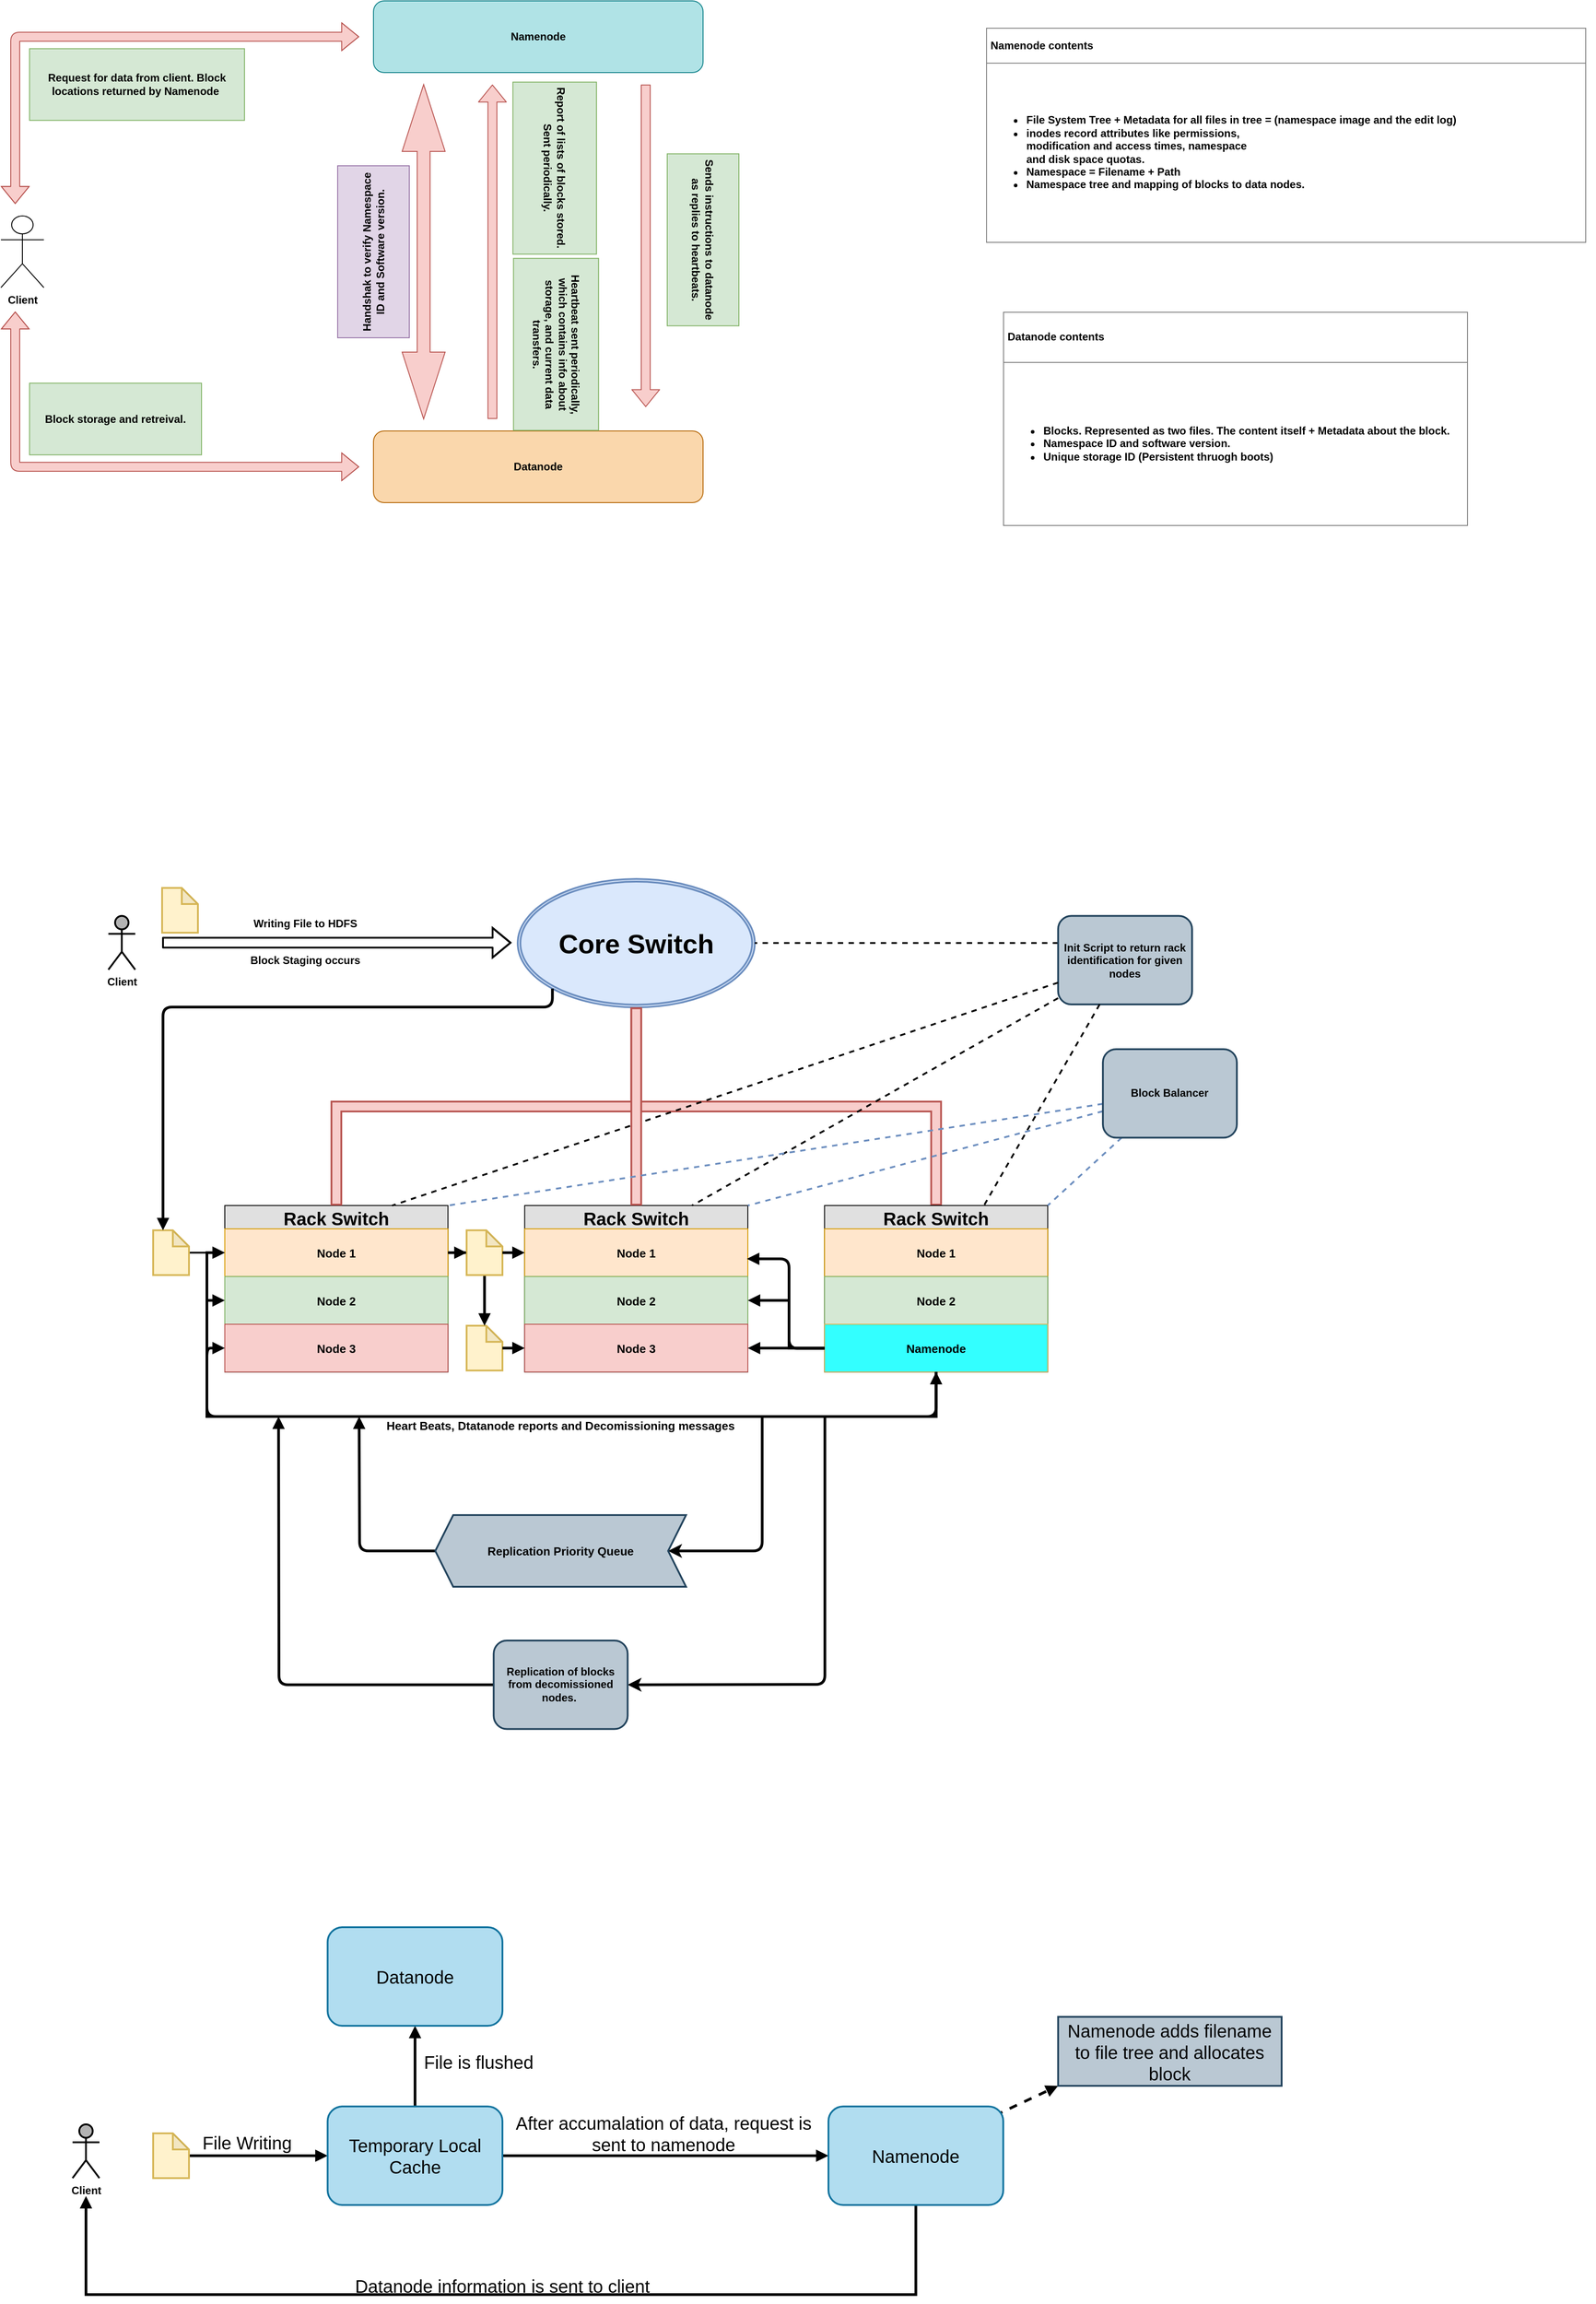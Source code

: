 <mxfile version="12.6.5" type="device"><diagram id="C5RBs43oDa-KdzZeNtuy" name="Page-1"><mxGraphModel dx="1422" dy="842" grid="1" gridSize="10" guides="1" tooltips="1" connect="1" arrows="1" fold="1" page="1" pageScale="1" pageWidth="1200" pageHeight="1920" math="0" shadow="0"><root><mxCell id="WIyWlLk6GJQsqaUBKTNV-0"/><mxCell id="WIyWlLk6GJQsqaUBKTNV-1" parent="WIyWlLk6GJQsqaUBKTNV-0"/><mxCell id="GjDRsNcdDr-HbxXAL46u-3" value="&lt;table border=&quot;1&quot; width=&quot;100%&quot; cellpadding=&quot;4&quot; style=&quot;width: 100% ; height: 100% ; border-collapse: collapse&quot;&gt;&lt;tbody&gt;&lt;tr&gt;&lt;th&gt;Namenode contents&lt;/th&gt;&lt;/tr&gt;&lt;tr&gt;&lt;td&gt;&lt;ul&gt;&lt;li&gt;File System Tree + Metadata for all files in tree = (namespace image and the edit log)&lt;/li&gt;&lt;li&gt;inodes record attributes like permissions, &lt;br&gt;modification and access times, namespace &lt;br&gt;and disk space quotas.&lt;/li&gt;&lt;li&gt;Namespace = Filename + Path&lt;/li&gt;&lt;li&gt;Namespace tree and mapping of blocks to data nodes.&lt;/li&gt;&lt;/ul&gt;&lt;/td&gt;&lt;/tr&gt;&lt;/tbody&gt;&lt;/table&gt;" style="text;html=1;strokeColor=none;fillColor=none;overflow=fill;align=left;fontStyle=1" parent="WIyWlLk6GJQsqaUBKTNV-1" vertex="1"><mxGeometry x="1180" y="140" width="670" height="240" as="geometry"/></mxCell><mxCell id="9HDueYmuPatAe0AQNyXU-12" value="Core Switch" style="ellipse;shape=doubleEllipse;margin=3;whiteSpace=wrap;html=1;align=center;strokeColor=#6c8ebf;strokeWidth=2;fillColor=#dae8fc;fontStyle=1;fontSize=30;" parent="WIyWlLk6GJQsqaUBKTNV-1" vertex="1"><mxGeometry x="657.032" y="1090" width="264.74" height="143.35" as="geometry"/></mxCell><mxCell id="9HDueYmuPatAe0AQNyXU-24" style="rounded=0;orthogonalLoop=1;jettySize=auto;html=1;entryX=0.5;entryY=0;entryDx=0;entryDy=0;strokeWidth=2;strokeColor=#b85450;shape=flexArrow;startArrow=none;startFill=0;edgeStyle=elbowEdgeStyle;elbow=vertical;endArrow=none;endFill=0;shadow=0;comic=0;fillColor=#f8cecc;fontStyle=1" parent="WIyWlLk6GJQsqaUBKTNV-1" source="9HDueYmuPatAe0AQNyXU-12" target="9HDueYmuPatAe0AQNyXU-4" edge="1"><mxGeometry relative="1" as="geometry"/></mxCell><mxCell id="9HDueYmuPatAe0AQNyXU-29" style="edgeStyle=elbowEdgeStyle;rounded=0;comic=0;orthogonalLoop=1;jettySize=auto;elbow=vertical;html=1;entryX=1;entryY=0.5;entryDx=0;entryDy=0;shadow=0;startArrow=none;startFill=0;endArrow=none;endFill=0;strokeColor=#000000;strokeWidth=2;fillColor=#CCCCCC;dashed=1;fontStyle=1" parent="WIyWlLk6GJQsqaUBKTNV-1" source="9HDueYmuPatAe0AQNyXU-26" target="9HDueYmuPatAe0AQNyXU-12" edge="1"><mxGeometry relative="1" as="geometry"/></mxCell><mxCell id="9HDueYmuPatAe0AQNyXU-26" value="Init Script to return rack identification for given nodes" style="rounded=1;whiteSpace=wrap;html=1;strokeWidth=2;fillColor=#bac8d3;strokeColor=#23445d;fontStyle=1" parent="WIyWlLk6GJQsqaUBKTNV-1" vertex="1"><mxGeometry x="1260.43" y="1131.25" width="149.57" height="98.75" as="geometry"/></mxCell><mxCell id="9HDueYmuPatAe0AQNyXU-39" value="" style="group;fontStyle=1;fontSize=20;" parent="WIyWlLk6GJQsqaUBKTNV-1" vertex="1" connectable="0"><mxGeometry x="330" y="1454.518" width="249.17" height="225.733" as="geometry"/></mxCell><mxCell id="9HDueYmuPatAe0AQNyXU-0" value="Rack Switch" style="swimlane;fontStyle=1;childLayout=stackLayout;horizontal=1;startSize=26;fillColor=#e0e0e0;horizontalStack=0;resizeParent=1;resizeParentMax=0;resizeLast=0;collapsible=1;marginBottom=0;swimlaneFillColor=#ffffff;align=center;fontSize=20;" parent="9HDueYmuPatAe0AQNyXU-39" vertex="1"><mxGeometry width="249.17" height="185.733" as="geometry"/></mxCell><mxCell id="9HDueYmuPatAe0AQNyXU-1" value="Node 1" style="text;strokeColor=#d79b00;fillColor=#ffe6cc;spacingLeft=4;spacingRight=4;overflow=hidden;rotatable=0;points=[[0,0.5],[1,0.5]];portConstraint=eastwest;fontSize=13;align=center;verticalAlign=middle;fontStyle=1" parent="9HDueYmuPatAe0AQNyXU-0" vertex="1"><mxGeometry y="26" width="249.17" height="53.244" as="geometry"/></mxCell><mxCell id="9HDueYmuPatAe0AQNyXU-2" value="Node 2" style="text;strokeColor=#82b366;fillColor=#d5e8d4;spacingLeft=4;spacingRight=4;overflow=hidden;rotatable=0;points=[[0,0.5],[1,0.5]];portConstraint=eastwest;fontSize=13;align=center;verticalAlign=middle;fontStyle=1" parent="9HDueYmuPatAe0AQNyXU-0" vertex="1"><mxGeometry y="79.244" width="249.17" height="53.244" as="geometry"/></mxCell><mxCell id="9HDueYmuPatAe0AQNyXU-3" value="Node 3" style="text;strokeColor=#b85450;fillColor=#f8cecc;spacingLeft=4;spacingRight=4;overflow=hidden;rotatable=0;points=[[0,0.5],[1,0.5]];portConstraint=eastwest;fontSize=13;align=center;verticalAlign=middle;fontStyle=1" parent="9HDueYmuPatAe0AQNyXU-0" vertex="1"><mxGeometry y="132.488" width="249.17" height="53.244" as="geometry"/></mxCell><mxCell id="9HDueYmuPatAe0AQNyXU-22" style="rounded=0;orthogonalLoop=1;jettySize=auto;html=1;strokeWidth=2;strokeColor=#b85450;shape=flexArrow;startArrow=none;startFill=0;edgeStyle=elbowEdgeStyle;elbow=vertical;endArrow=none;endFill=0;shadow=0;comic=0;fillColor=#f8cecc;fontStyle=1" parent="WIyWlLk6GJQsqaUBKTNV-1" source="9HDueYmuPatAe0AQNyXU-12" target="9HDueYmuPatAe0AQNyXU-0" edge="1"><mxGeometry relative="1" as="geometry"/></mxCell><mxCell id="9HDueYmuPatAe0AQNyXU-34" style="rounded=0;comic=0;orthogonalLoop=1;jettySize=auto;elbow=vertical;html=1;entryX=0.75;entryY=0;entryDx=0;entryDy=0;shadow=0;dashed=1;startArrow=none;startFill=0;endArrow=none;endFill=0;strokeColor=#000000;strokeWidth=2;fillColor=#CCCCCC;fontStyle=1" parent="WIyWlLk6GJQsqaUBKTNV-1" source="9HDueYmuPatAe0AQNyXU-26" target="9HDueYmuPatAe0AQNyXU-0" edge="1"><mxGeometry relative="1" as="geometry"/></mxCell><mxCell id="9HDueYmuPatAe0AQNyXU-41" value="Client" style="shape=umlActor;verticalLabelPosition=bottom;labelBackgroundColor=#ffffff;verticalAlign=top;html=1;outlineConnect=0;strokeColor=#000000;strokeWidth=2;fillColor=#B3B3B3;fontStyle=1" parent="WIyWlLk6GJQsqaUBKTNV-1" vertex="1"><mxGeometry x="200" y="1131.25" width="30" height="60" as="geometry"/></mxCell><mxCell id="9HDueYmuPatAe0AQNyXU-42" value="" style="shape=flexArrow;endArrow=classic;html=1;shadow=0;strokeColor=#000000;strokeWidth=2;fillColor=#FFFFFF;fontStyle=1" parent="WIyWlLk6GJQsqaUBKTNV-1" edge="1"><mxGeometry width="50" height="50" relative="1" as="geometry"><mxPoint x="260" y="1161.17" as="sourcePoint"/><mxPoint x="650" y="1161.17" as="targetPoint"/><Array as="points"><mxPoint x="450" y="1161.17"/></Array></mxGeometry></mxCell><mxCell id="9HDueYmuPatAe0AQNyXU-43" value="" style="shape=note;whiteSpace=wrap;html=1;backgroundOutline=1;darkOpacity=0.05;strokeColor=#d6b656;strokeWidth=2;fillColor=#fff2cc;size=18;fontStyle=1" parent="WIyWlLk6GJQsqaUBKTNV-1" vertex="1"><mxGeometry x="260" y="1100" width="40" height="50" as="geometry"/></mxCell><mxCell id="9HDueYmuPatAe0AQNyXU-47" style="edgeStyle=none;rounded=0;comic=0;orthogonalLoop=1;jettySize=auto;html=1;entryX=0;entryY=0.5;entryDx=0;entryDy=0;shadow=0;startArrow=none;startFill=0;endArrow=block;endFill=1;strokeColor=#000000;strokeWidth=2;fillColor=#FFFFFF;fontStyle=1" parent="WIyWlLk6GJQsqaUBKTNV-1" source="9HDueYmuPatAe0AQNyXU-44" target="9HDueYmuPatAe0AQNyXU-1" edge="1"><mxGeometry relative="1" as="geometry"/></mxCell><mxCell id="9HDueYmuPatAe0AQNyXU-44" value="" style="shape=note;whiteSpace=wrap;html=1;backgroundOutline=1;darkOpacity=0.05;strokeColor=#d6b656;strokeWidth=2;fillColor=#fff2cc;size=18;fontStyle=1" parent="WIyWlLk6GJQsqaUBKTNV-1" vertex="1"><mxGeometry x="250" y="1482.14" width="40" height="50" as="geometry"/></mxCell><mxCell id="9HDueYmuPatAe0AQNyXU-48" style="edgeStyle=orthogonalEdgeStyle;rounded=1;comic=0;orthogonalLoop=1;jettySize=auto;html=1;exitX=0;exitY=1;exitDx=0;exitDy=0;entryX=0;entryY=0;entryDx=11;entryDy=0;entryPerimeter=0;shadow=0;startArrow=none;startFill=0;endArrow=block;endFill=1;strokeColor=#000000;strokeWidth=3;fillColor=#FFFFFF;fontStyle=1" parent="WIyWlLk6GJQsqaUBKTNV-1" source="9HDueYmuPatAe0AQNyXU-12" target="9HDueYmuPatAe0AQNyXU-44" edge="1"><mxGeometry relative="1" as="geometry"><Array as="points"><mxPoint x="696" y="1233"/><mxPoint x="261" y="1233"/></Array></mxGeometry></mxCell><mxCell id="9HDueYmuPatAe0AQNyXU-45" value="" style="shape=note;whiteSpace=wrap;html=1;backgroundOutline=1;darkOpacity=0.05;strokeColor=#d6b656;strokeWidth=2;fillColor=#fff2cc;size=18;fontStyle=1" parent="WIyWlLk6GJQsqaUBKTNV-1" vertex="1"><mxGeometry x="600" y="1588.63" width="40" height="50" as="geometry"/></mxCell><mxCell id="9HDueYmuPatAe0AQNyXU-51" style="edgeStyle=orthogonalEdgeStyle;rounded=0;comic=0;orthogonalLoop=1;jettySize=auto;html=1;entryX=0.5;entryY=0;entryDx=0;entryDy=0;entryPerimeter=0;shadow=0;startArrow=none;startFill=0;endArrow=block;endFill=1;strokeColor=#000000;strokeWidth=3;fillColor=#FFFFFF;fontStyle=1" parent="WIyWlLk6GJQsqaUBKTNV-1" source="9HDueYmuPatAe0AQNyXU-46" target="9HDueYmuPatAe0AQNyXU-45" edge="1"><mxGeometry relative="1" as="geometry"/></mxCell><mxCell id="9HDueYmuPatAe0AQNyXU-46" value="" style="shape=note;whiteSpace=wrap;html=1;backgroundOutline=1;darkOpacity=0.05;strokeColor=#d6b656;strokeWidth=2;fillColor=#fff2cc;size=18;fontStyle=1" parent="WIyWlLk6GJQsqaUBKTNV-1" vertex="1"><mxGeometry x="600" y="1482.14" width="40" height="50" as="geometry"/></mxCell><mxCell id="9HDueYmuPatAe0AQNyXU-49" style="edgeStyle=orthogonalEdgeStyle;rounded=0;comic=0;orthogonalLoop=1;jettySize=auto;html=1;exitX=1;exitY=0.5;exitDx=0;exitDy=0;shadow=0;startArrow=none;startFill=0;endArrow=block;endFill=1;strokeColor=#000000;strokeWidth=3;fillColor=#FFFFFF;fontStyle=1" parent="WIyWlLk6GJQsqaUBKTNV-1" source="9HDueYmuPatAe0AQNyXU-1" target="9HDueYmuPatAe0AQNyXU-46" edge="1"><mxGeometry relative="1" as="geometry"/></mxCell><mxCell id="9HDueYmuPatAe0AQNyXU-53" value="" style="group;fontStyle=1" parent="WIyWlLk6GJQsqaUBKTNV-1" vertex="1" connectable="0"><mxGeometry x="999.637" y="1454.518" width="249.167" height="185.733" as="geometry"/></mxCell><mxCell id="9HDueYmuPatAe0AQNyXU-4" value="Rack Switch" style="swimlane;fontStyle=1;childLayout=stackLayout;horizontal=1;startSize=26;fillColor=#e0e0e0;horizontalStack=0;resizeParent=1;resizeParentMax=0;resizeLast=0;collapsible=1;marginBottom=0;swimlaneFillColor=#ffffff;align=center;fontSize=20;" parent="9HDueYmuPatAe0AQNyXU-53" vertex="1"><mxGeometry width="249.167" height="185.733" as="geometry"/></mxCell><mxCell id="9HDueYmuPatAe0AQNyXU-5" value="Node 1" style="text;strokeColor=#d79b00;fillColor=#ffe6cc;spacingLeft=4;spacingRight=4;overflow=hidden;rotatable=0;points=[[0,0.5],[1,0.5]];portConstraint=eastwest;fontSize=13;align=center;verticalAlign=middle;fontStyle=1" parent="9HDueYmuPatAe0AQNyXU-4" vertex="1"><mxGeometry y="26" width="249.167" height="53.244" as="geometry"/></mxCell><mxCell id="9HDueYmuPatAe0AQNyXU-6" value="Node 2" style="text;strokeColor=#82b366;fillColor=#d5e8d4;spacingLeft=4;spacingRight=4;overflow=hidden;rotatable=0;points=[[0,0.5],[1,0.5]];portConstraint=eastwest;fontSize=13;align=center;verticalAlign=middle;fontStyle=1" parent="9HDueYmuPatAe0AQNyXU-4" vertex="1"><mxGeometry y="79.244" width="249.167" height="53.244" as="geometry"/></mxCell><mxCell id="9HDueYmuPatAe0AQNyXU-7" value="Namenode" style="text;strokeColor=#d6b656;fillColor=#33FFFF;spacingLeft=4;spacingRight=4;overflow=hidden;rotatable=0;points=[[0,0.5],[1,0.5]];portConstraint=eastwest;fontSize=13;align=center;verticalAlign=middle;fontStyle=1" parent="9HDueYmuPatAe0AQNyXU-4" vertex="1"><mxGeometry y="132.488" width="249.167" height="53.244" as="geometry"/></mxCell><mxCell id="9HDueYmuPatAe0AQNyXU-36" style="edgeStyle=none;rounded=0;comic=0;orthogonalLoop=1;jettySize=auto;html=1;shadow=0;dashed=1;startArrow=none;startFill=0;endArrow=none;endFill=0;strokeColor=#000000;strokeWidth=2;fillColor=#CCCCCC;fontStyle=1" parent="WIyWlLk6GJQsqaUBKTNV-1" source="9HDueYmuPatAe0AQNyXU-26" target="9HDueYmuPatAe0AQNyXU-4" edge="1"><mxGeometry relative="1" as="geometry"/></mxCell><mxCell id="9HDueYmuPatAe0AQNyXU-54" value="" style="group;fontStyle=1;fontSize=20;" parent="WIyWlLk6GJQsqaUBKTNV-1" vertex="1" connectable="0"><mxGeometry x="664.819" y="1454.518" width="249.167" height="185.733" as="geometry"/></mxCell><mxCell id="9HDueYmuPatAe0AQNyXU-8" value="Rack Switch" style="swimlane;fontStyle=1;childLayout=stackLayout;horizontal=1;startSize=26;fillColor=#e0e0e0;horizontalStack=0;resizeParent=1;resizeParentMax=0;resizeLast=0;collapsible=1;marginBottom=0;swimlaneFillColor=#ffffff;align=center;fontSize=20;" parent="9HDueYmuPatAe0AQNyXU-54" vertex="1"><mxGeometry width="249.167" height="185.733" as="geometry"/></mxCell><mxCell id="9HDueYmuPatAe0AQNyXU-9" value="Node 1" style="text;strokeColor=#d79b00;fillColor=#ffe6cc;spacingLeft=4;spacingRight=4;overflow=hidden;rotatable=0;points=[[0,0.5],[1,0.5]];portConstraint=eastwest;fontSize=13;align=center;verticalAlign=middle;fontStyle=1" parent="9HDueYmuPatAe0AQNyXU-8" vertex="1"><mxGeometry y="26" width="249.167" height="53.244" as="geometry"/></mxCell><mxCell id="9HDueYmuPatAe0AQNyXU-10" value="Node 2" style="text;strokeColor=#82b366;fillColor=#d5e8d4;spacingLeft=4;spacingRight=4;overflow=hidden;rotatable=0;points=[[0,0.5],[1,0.5]];portConstraint=eastwest;fontSize=13;align=center;verticalAlign=middle;fontStyle=1" parent="9HDueYmuPatAe0AQNyXU-8" vertex="1"><mxGeometry y="79.244" width="249.167" height="53.244" as="geometry"/></mxCell><mxCell id="9HDueYmuPatAe0AQNyXU-11" value="Node 3" style="text;strokeColor=#b85450;fillColor=#f8cecc;spacingLeft=4;spacingRight=4;overflow=hidden;rotatable=0;points=[[0,0.5],[1,0.5]];portConstraint=eastwest;fontSize=13;align=center;verticalAlign=middle;fontStyle=1" parent="9HDueYmuPatAe0AQNyXU-8" vertex="1"><mxGeometry y="132.488" width="249.167" height="53.244" as="geometry"/></mxCell><mxCell id="9HDueYmuPatAe0AQNyXU-50" style="edgeStyle=orthogonalEdgeStyle;rounded=0;comic=0;orthogonalLoop=1;jettySize=auto;html=1;shadow=0;startArrow=none;startFill=0;endArrow=block;endFill=1;strokeColor=#000000;strokeWidth=3;fillColor=#FFFFFF;fontStyle=1" parent="WIyWlLk6GJQsqaUBKTNV-1" source="9HDueYmuPatAe0AQNyXU-46" target="9HDueYmuPatAe0AQNyXU-9" edge="1"><mxGeometry relative="1" as="geometry"/></mxCell><mxCell id="9HDueYmuPatAe0AQNyXU-52" style="edgeStyle=orthogonalEdgeStyle;rounded=0;comic=0;orthogonalLoop=1;jettySize=auto;html=1;shadow=0;startArrow=none;startFill=0;endArrow=block;endFill=1;strokeColor=#000000;strokeWidth=3;fillColor=#FFFFFF;fontStyle=1" parent="WIyWlLk6GJQsqaUBKTNV-1" source="9HDueYmuPatAe0AQNyXU-45" target="9HDueYmuPatAe0AQNyXU-11" edge="1"><mxGeometry relative="1" as="geometry"/></mxCell><mxCell id="9HDueYmuPatAe0AQNyXU-23" style="rounded=0;orthogonalLoop=1;jettySize=auto;html=1;entryX=0.5;entryY=0;entryDx=0;entryDy=0;strokeWidth=2;strokeColor=#b85450;shape=flexArrow;startArrow=none;startFill=0;edgeStyle=elbowEdgeStyle;elbow=vertical;endArrow=none;endFill=0;shadow=0;comic=0;fillColor=#f8cecc;fontStyle=1" parent="WIyWlLk6GJQsqaUBKTNV-1" source="9HDueYmuPatAe0AQNyXU-12" target="9HDueYmuPatAe0AQNyXU-8" edge="1"><mxGeometry relative="1" as="geometry"/></mxCell><mxCell id="9HDueYmuPatAe0AQNyXU-35" style="edgeStyle=none;rounded=0;comic=0;orthogonalLoop=1;jettySize=auto;html=1;entryX=0.75;entryY=0;entryDx=0;entryDy=0;shadow=0;dashed=1;startArrow=none;startFill=0;endArrow=none;endFill=0;strokeColor=#000000;strokeWidth=2;fillColor=#CCCCCC;fontStyle=1" parent="WIyWlLk6GJQsqaUBKTNV-1" source="9HDueYmuPatAe0AQNyXU-26" target="9HDueYmuPatAe0AQNyXU-8" edge="1"><mxGeometry relative="1" as="geometry"/></mxCell><mxCell id="9HDueYmuPatAe0AQNyXU-56" value="Writing File to HDFS" style="text;html=1;strokeColor=none;fillColor=none;align=center;verticalAlign=middle;whiteSpace=wrap;rounded=0;fontStyle=1" parent="WIyWlLk6GJQsqaUBKTNV-1" vertex="1"><mxGeometry x="360" y="1130" width="120" height="20" as="geometry"/></mxCell><mxCell id="9HDueYmuPatAe0AQNyXU-60" style="rounded=1;comic=0;orthogonalLoop=1;jettySize=auto;html=1;shadow=0;startArrow=none;startFill=0;endArrow=block;endFill=1;strokeColor=#000000;strokeWidth=3;fillColor=#FFFFFF;fontSize=13;entryX=0.996;entryY=0.629;entryDx=0;entryDy=0;entryPerimeter=0;edgeStyle=orthogonalEdgeStyle;" parent="WIyWlLk6GJQsqaUBKTNV-1" target="9HDueYmuPatAe0AQNyXU-9" edge="1"><mxGeometry relative="1" as="geometry"><mxPoint x="999.64" y="1614" as="sourcePoint"/><mxPoint x="922.64" y="1507" as="targetPoint"/><Array as="points"><mxPoint x="960" y="1614"/><mxPoint x="960" y="1514"/></Array></mxGeometry></mxCell><mxCell id="9HDueYmuPatAe0AQNyXU-61" style="edgeStyle=orthogonalEdgeStyle;rounded=0;comic=0;orthogonalLoop=1;jettySize=auto;html=1;entryX=1;entryY=0.5;entryDx=0;entryDy=0;shadow=0;startArrow=none;startFill=0;endArrow=block;endFill=1;strokeColor=#000000;strokeWidth=3;fillColor=#FFFFFF;fontSize=13;exitX=0;exitY=0.5;exitDx=0;exitDy=0;" parent="WIyWlLk6GJQsqaUBKTNV-1" source="9HDueYmuPatAe0AQNyXU-7" target="9HDueYmuPatAe0AQNyXU-10" edge="1"><mxGeometry relative="1" as="geometry"><Array as="points"><mxPoint x="960" y="1614"/><mxPoint x="960" y="1560"/></Array></mxGeometry></mxCell><mxCell id="9HDueYmuPatAe0AQNyXU-62" style="edgeStyle=orthogonalEdgeStyle;rounded=0;comic=0;orthogonalLoop=1;jettySize=auto;html=1;entryX=1;entryY=0.5;entryDx=0;entryDy=0;shadow=0;startArrow=none;startFill=0;endArrow=block;endFill=1;strokeColor=#000000;strokeWidth=3;fillColor=#FFFFFF;fontSize=13;" parent="WIyWlLk6GJQsqaUBKTNV-1" source="9HDueYmuPatAe0AQNyXU-7" target="9HDueYmuPatAe0AQNyXU-11" edge="1"><mxGeometry relative="1" as="geometry"/></mxCell><mxCell id="9HDueYmuPatAe0AQNyXU-64" style="edgeStyle=orthogonalEdgeStyle;rounded=0;comic=0;orthogonalLoop=1;jettySize=auto;html=1;entryX=0;entryY=0.5;entryDx=0;entryDy=0;shadow=0;startArrow=none;startFill=0;endArrow=block;endFill=1;strokeColor=#000000;strokeWidth=3;fillColor=#FFFFFF;fontSize=13;" parent="WIyWlLk6GJQsqaUBKTNV-1" source="9HDueYmuPatAe0AQNyXU-7" target="9HDueYmuPatAe0AQNyXU-1" edge="1"><mxGeometry relative="1" as="geometry"><Array as="points"><mxPoint x="1124" y="1690"/><mxPoint x="310" y="1690"/><mxPoint x="310" y="1507"/></Array></mxGeometry></mxCell><mxCell id="9HDueYmuPatAe0AQNyXU-66" style="edgeStyle=orthogonalEdgeStyle;rounded=0;comic=0;orthogonalLoop=1;jettySize=auto;html=1;entryX=0;entryY=0.5;entryDx=0;entryDy=0;shadow=0;startArrow=none;startFill=0;endArrow=block;endFill=1;strokeColor=#000000;strokeWidth=3;fillColor=#FFFFFF;fontSize=13;" parent="WIyWlLk6GJQsqaUBKTNV-1" source="9HDueYmuPatAe0AQNyXU-7" target="9HDueYmuPatAe0AQNyXU-2" edge="1"><mxGeometry relative="1" as="geometry"><Array as="points"><mxPoint x="1124" y="1690"/><mxPoint x="310" y="1690"/><mxPoint x="310" y="1560"/></Array></mxGeometry></mxCell><mxCell id="9HDueYmuPatAe0AQNyXU-67" style="edgeStyle=orthogonalEdgeStyle;comic=0;orthogonalLoop=1;jettySize=auto;html=1;entryX=0;entryY=0.5;entryDx=0;entryDy=0;shadow=0;startArrow=block;startFill=1;endArrow=block;endFill=1;strokeColor=#000000;strokeWidth=3;fillColor=#FFFFFF;fontSize=13;rounded=1;" parent="WIyWlLk6GJQsqaUBKTNV-1" source="9HDueYmuPatAe0AQNyXU-7" target="9HDueYmuPatAe0AQNyXU-3" edge="1"><mxGeometry relative="1" as="geometry"><Array as="points"><mxPoint x="1124" y="1690"/><mxPoint x="310" y="1690"/><mxPoint x="310" y="1614"/></Array></mxGeometry></mxCell><mxCell id="9HDueYmuPatAe0AQNyXU-68" value="Heart Beats, Dtatanode reports and Decomissioning messages" style="text;html=1;strokeColor=none;fillColor=none;align=center;verticalAlign=middle;whiteSpace=wrap;rounded=0;fontSize=13;fontStyle=1" parent="WIyWlLk6GJQsqaUBKTNV-1" vertex="1"><mxGeometry x="500" y="1690" width="410" height="20" as="geometry"/></mxCell><mxCell id="9HDueYmuPatAe0AQNyXU-69" value="" style="endArrow=classic;html=1;shadow=0;strokeColor=#000000;strokeWidth=3;fillColor=#FFFFFF;fontSize=13;entryX=0;entryY=0.5;entryDx=0;entryDy=0;" parent="WIyWlLk6GJQsqaUBKTNV-1" target="9HDueYmuPatAe0AQNyXU-70" edge="1"><mxGeometry width="50" height="50" relative="1" as="geometry"><mxPoint x="930" y="1690" as="sourcePoint"/><mxPoint x="770" y="1840" as="targetPoint"/><Array as="points"><mxPoint x="930" y="1840"/></Array></mxGeometry></mxCell><mxCell id="9HDueYmuPatAe0AQNyXU-71" style="edgeStyle=orthogonalEdgeStyle;comic=0;orthogonalLoop=1;jettySize=auto;html=1;shadow=0;startArrow=none;startFill=0;endArrow=block;endFill=1;strokeColor=#000000;strokeWidth=3;fillColor=#FFFFFF;fontSize=13;rounded=1;" parent="WIyWlLk6GJQsqaUBKTNV-1" source="9HDueYmuPatAe0AQNyXU-70" edge="1"><mxGeometry relative="1" as="geometry"><mxPoint x="480" y="1690" as="targetPoint"/></mxGeometry></mxCell><mxCell id="9HDueYmuPatAe0AQNyXU-70" value="Replication Priority Queue" style="shape=step;perimeter=stepPerimeter;whiteSpace=wrap;html=1;fixedSize=1;strokeColor=#23445d;strokeWidth=2;fillColor=#bac8d3;fontSize=13;align=center;direction=west;fontStyle=1" parent="WIyWlLk6GJQsqaUBKTNV-1" vertex="1"><mxGeometry x="565" y="1800" width="280" height="80" as="geometry"/></mxCell><mxCell id="9HDueYmuPatAe0AQNyXU-72" value="" style="endArrow=classic;html=1;shadow=0;strokeColor=#000000;strokeWidth=3;fillColor=#FFFFFF;fontSize=13;entryX=1;entryY=0.5;entryDx=0;entryDy=0;" parent="WIyWlLk6GJQsqaUBKTNV-1" target="9HDueYmuPatAe0AQNyXU-76" edge="1"><mxGeometry width="50" height="50" relative="1" as="geometry"><mxPoint x="1000" y="1690" as="sourcePoint"/><mxPoint x="825" y="2060" as="targetPoint"/><Array as="points"><mxPoint x="1000" y="1989"/></Array></mxGeometry></mxCell><mxCell id="9HDueYmuPatAe0AQNyXU-73" style="edgeStyle=orthogonalEdgeStyle;comic=0;orthogonalLoop=1;jettySize=auto;html=1;shadow=0;startArrow=none;startFill=0;endArrow=block;endFill=1;strokeColor=#000000;strokeWidth=3;fillColor=#FFFFFF;fontSize=13;exitX=0;exitY=0.5;exitDx=0;exitDy=0;rounded=1;" parent="WIyWlLk6GJQsqaUBKTNV-1" source="9HDueYmuPatAe0AQNyXU-76" edge="1"><mxGeometry relative="1" as="geometry"><mxPoint x="390" y="1690" as="targetPoint"/><mxPoint x="565" y="2060" as="sourcePoint"/></mxGeometry></mxCell><mxCell id="9HDueYmuPatAe0AQNyXU-76" value="Replication of blocks from decomissioned nodes.&amp;nbsp;" style="rounded=1;whiteSpace=wrap;html=1;strokeWidth=2;fillColor=#bac8d3;strokeColor=#23445d;fontStyle=1" parent="WIyWlLk6GJQsqaUBKTNV-1" vertex="1"><mxGeometry x="630.22" y="1940" width="149.57" height="98.75" as="geometry"/></mxCell><mxCell id="9HDueYmuPatAe0AQNyXU-77" value="Block Staging occurs" style="text;html=1;strokeColor=none;fillColor=none;align=center;verticalAlign=middle;whiteSpace=wrap;rounded=0;fontStyle=1" parent="WIyWlLk6GJQsqaUBKTNV-1" vertex="1"><mxGeometry x="350" y="1170.62" width="140" height="20" as="geometry"/></mxCell><mxCell id="9HDueYmuPatAe0AQNyXU-80" value="&lt;span style=&quot;color: rgba(0 , 0 , 0 , 0) ; font-family: monospace ; font-size: 0px&quot;&gt;%3CmxGraphModel%3E%3Croot%3E%3CmxCell%20id%3D%220%22%2F%3E%3CmxCell%20id%3D%221%22%20parent%3D%220%22%2F%3E%3CmxCell%20id%3D%222%22%20value%3D%22Client%22%20style%3D%22shape%3DumlActor%3BverticalLabelPosition%3Dbottom%3BlabelBackgroundColor%3D%23ffffff%3BverticalAlign%3Dtop%3Bhtml%3D1%3BoutlineConnect%3D0%3BstrokeColor%3D%23000000%3BstrokeWidth%3D2%3BfillColor%3D%23B3B3B3%3BfontStyle%3D1%22%20vertex%3D%221%22%20parent%3D%221%22%3E%3CmxGeometry%20x%3D%22200%22%20y%3D%221131.25%22%20width%3D%2230%22%20height%3D%2260%22%20as%3D%22geometry%22%2F%3E%3C%2FmxCell%3E%3CmxCell%20id%3D%223%22%20value%3D%22%22%20style%3D%22shape%3Dnote%3BwhiteSpace%3Dwrap%3Bhtml%3D1%3BbackgroundOutline%3D1%3BdarkOpacity%3D0.05%3BstrokeColor%3D%23d6b656%3BstrokeWidth%3D2%3BfillColor%3D%23fff2cc%3Bsize%3D18%3BfontStyle%3D1%22%20vertex%3D%221%22%20parent%3D%221%22%3E%3CmxGeometry%20x%3D%22260%22%20y%3D%221100%22%20width%3D%2240%22%20height%3D%2250%22%20as%3D%22geometry%22%2F%3E%3C%2FmxCell%3E%3C%2Froot%3E%3C%2FmxGraphModel%3E&lt;/span&gt;" style="text;html=1;align=center;verticalAlign=middle;resizable=0;points=[];autosize=1;fontSize=20;" parent="WIyWlLk6GJQsqaUBKTNV-1" vertex="1"><mxGeometry x="392" y="2343" width="20" height="40" as="geometry"/></mxCell><mxCell id="9HDueYmuPatAe0AQNyXU-81" value="Client" style="shape=umlActor;verticalLabelPosition=bottom;labelBackgroundColor=#ffffff;verticalAlign=top;html=1;outlineConnect=0;strokeColor=#000000;strokeWidth=2;fillColor=#B3B3B3;fontStyle=1" parent="WIyWlLk6GJQsqaUBKTNV-1" vertex="1"><mxGeometry x="160" y="2480" width="30" height="60" as="geometry"/></mxCell><mxCell id="9HDueYmuPatAe0AQNyXU-84" style="edgeStyle=orthogonalEdgeStyle;rounded=1;comic=0;orthogonalLoop=1;jettySize=auto;html=1;shadow=0;startArrow=none;startFill=0;endArrow=block;endFill=1;strokeColor=#000000;strokeWidth=3;fillColor=#FFFFFF;fontSize=20;" parent="WIyWlLk6GJQsqaUBKTNV-1" source="9HDueYmuPatAe0AQNyXU-82" target="9HDueYmuPatAe0AQNyXU-83" edge="1"><mxGeometry relative="1" as="geometry"/></mxCell><mxCell id="9HDueYmuPatAe0AQNyXU-82" value="" style="shape=note;whiteSpace=wrap;html=1;backgroundOutline=1;darkOpacity=0.05;strokeColor=#d6b656;strokeWidth=2;fillColor=#fff2cc;size=18;fontStyle=1" parent="WIyWlLk6GJQsqaUBKTNV-1" vertex="1"><mxGeometry x="250" y="2490" width="40" height="50" as="geometry"/></mxCell><mxCell id="9HDueYmuPatAe0AQNyXU-89" style="edgeStyle=orthogonalEdgeStyle;rounded=1;comic=0;orthogonalLoop=1;jettySize=auto;html=1;entryX=0;entryY=0.5;entryDx=0;entryDy=0;shadow=0;startArrow=none;startFill=0;endArrow=block;endFill=1;strokeColor=#000000;strokeWidth=3;fillColor=#FFFFFF;fontSize=20;" parent="WIyWlLk6GJQsqaUBKTNV-1" source="9HDueYmuPatAe0AQNyXU-83" target="9HDueYmuPatAe0AQNyXU-88" edge="1"><mxGeometry relative="1" as="geometry"/></mxCell><mxCell id="9HDueYmuPatAe0AQNyXU-98" style="edgeStyle=none;rounded=0;comic=0;orthogonalLoop=1;jettySize=auto;html=1;shadow=0;startArrow=none;startFill=0;endArrow=block;endFill=1;strokeColor=#000000;strokeWidth=3;fillColor=#FFFFFF;fontSize=20;" parent="WIyWlLk6GJQsqaUBKTNV-1" source="9HDueYmuPatAe0AQNyXU-83" target="9HDueYmuPatAe0AQNyXU-97" edge="1"><mxGeometry relative="1" as="geometry"/></mxCell><mxCell id="9HDueYmuPatAe0AQNyXU-83" value="Temporary Local Cache" style="rounded=1;whiteSpace=wrap;html=1;strokeColor=#10739e;strokeWidth=2;fillColor=#b1ddf0;fontSize=20;align=center;" parent="WIyWlLk6GJQsqaUBKTNV-1" vertex="1"><mxGeometry x="444.82" y="2460" width="195.18" height="110" as="geometry"/></mxCell><mxCell id="9HDueYmuPatAe0AQNyXU-86" value="File Writing" style="text;html=1;strokeColor=none;fillColor=none;align=center;verticalAlign=middle;whiteSpace=wrap;rounded=0;fontSize=20;" parent="WIyWlLk6GJQsqaUBKTNV-1" vertex="1"><mxGeometry x="300" y="2490" width="110" height="20" as="geometry"/></mxCell><mxCell id="9HDueYmuPatAe0AQNyXU-93" style="edgeStyle=orthogonalEdgeStyle;comic=0;orthogonalLoop=1;jettySize=auto;html=1;shadow=0;startArrow=none;startFill=0;endArrow=block;endFill=1;strokeColor=#000000;strokeWidth=3;fillColor=#FFFFFF;fontSize=20;rounded=0;" parent="WIyWlLk6GJQsqaUBKTNV-1" source="9HDueYmuPatAe0AQNyXU-88" edge="1"><mxGeometry relative="1" as="geometry"><mxPoint x="175" y="2560" as="targetPoint"/><Array as="points"><mxPoint x="1102" y="2670"/><mxPoint x="175" y="2670"/></Array></mxGeometry></mxCell><mxCell id="9HDueYmuPatAe0AQNyXU-96" style="rounded=0;comic=0;orthogonalLoop=1;jettySize=auto;html=1;entryX=0;entryY=1;entryDx=0;entryDy=0;shadow=0;startArrow=none;startFill=0;endArrow=block;endFill=1;strokeColor=#000000;strokeWidth=3;fillColor=#FFFFFF;fontSize=20;dashed=1;" parent="WIyWlLk6GJQsqaUBKTNV-1" target="9HDueYmuPatAe0AQNyXU-95" edge="1"><mxGeometry relative="1" as="geometry"><mxPoint x="1190" y="2470" as="sourcePoint"/></mxGeometry></mxCell><mxCell id="9HDueYmuPatAe0AQNyXU-88" value="Namenode" style="rounded=1;whiteSpace=wrap;html=1;strokeColor=#10739e;strokeWidth=2;fillColor=#b1ddf0;fontSize=20;align=center;" parent="WIyWlLk6GJQsqaUBKTNV-1" vertex="1"><mxGeometry x="1004" y="2460" width="195.18" height="110" as="geometry"/></mxCell><mxCell id="9HDueYmuPatAe0AQNyXU-90" value="After accumalation of data, request is sent to namenode" style="text;html=1;strokeColor=none;fillColor=none;align=center;verticalAlign=middle;whiteSpace=wrap;rounded=0;fontSize=20;" parent="WIyWlLk6GJQsqaUBKTNV-1" vertex="1"><mxGeometry x="650" y="2480" width="340" height="20" as="geometry"/></mxCell><mxCell id="9HDueYmuPatAe0AQNyXU-94" value="Datanode information is sent to client" style="text;html=1;strokeColor=none;fillColor=none;align=center;verticalAlign=middle;whiteSpace=wrap;rounded=0;fontSize=20;" parent="WIyWlLk6GJQsqaUBKTNV-1" vertex="1"><mxGeometry x="470" y="2650" width="340" height="20" as="geometry"/></mxCell><mxCell id="9HDueYmuPatAe0AQNyXU-95" value="Namenode adds filename to file tree and allocates block" style="rounded=0;whiteSpace=wrap;html=1;strokeColor=#23445d;strokeWidth=2;fillColor=#bac8d3;fontSize=20;align=center;" parent="WIyWlLk6GJQsqaUBKTNV-1" vertex="1"><mxGeometry x="1260.43" y="2360" width="249.57" height="77" as="geometry"/></mxCell><mxCell id="9HDueYmuPatAe0AQNyXU-97" value="Datanode" style="rounded=1;whiteSpace=wrap;html=1;strokeColor=#10739e;strokeWidth=2;fillColor=#b1ddf0;fontSize=20;align=center;" parent="WIyWlLk6GJQsqaUBKTNV-1" vertex="1"><mxGeometry x="444.82" y="2260" width="195.18" height="110" as="geometry"/></mxCell><mxCell id="9HDueYmuPatAe0AQNyXU-99" value="File is flushed" style="text;html=1;strokeColor=none;fillColor=none;align=center;verticalAlign=middle;whiteSpace=wrap;rounded=0;fontSize=20;" parent="WIyWlLk6GJQsqaUBKTNV-1" vertex="1"><mxGeometry x="547.03" y="2400" width="132.97" height="20" as="geometry"/></mxCell><mxCell id="GjDRsNcdDr-HbxXAL46u-0" value="Namenode" style="rounded=1;whiteSpace=wrap;html=1;fontStyle=1;fillColor=#b0e3e6;strokeColor=#0e8088;" parent="WIyWlLk6GJQsqaUBKTNV-1" vertex="1"><mxGeometry x="496" y="110" width="368" height="80" as="geometry"/></mxCell><mxCell id="GjDRsNcdDr-HbxXAL46u-4" value="Datanode" style="rounded=1;whiteSpace=wrap;html=1;fontStyle=1;fillColor=#fad7ac;strokeColor=#b46504;" parent="WIyWlLk6GJQsqaUBKTNV-1" vertex="1"><mxGeometry x="496" y="590" width="368" height="80" as="geometry"/></mxCell><mxCell id="GjDRsNcdDr-HbxXAL46u-5" value="Client" style="shape=umlActor;verticalLabelPosition=bottom;labelBackgroundColor=#ffffff;verticalAlign=top;html=1;outlineConnect=0;fontStyle=1" parent="WIyWlLk6GJQsqaUBKTNV-1" vertex="1"><mxGeometry x="80" y="350" width="48" height="80" as="geometry"/></mxCell><mxCell id="GjDRsNcdDr-HbxXAL46u-7" value="" style="shape=flexArrow;endArrow=classic;startArrow=classic;html=1;fontStyle=1;fillColor=#f8cecc;strokeColor=#b85450;" parent="WIyWlLk6GJQsqaUBKTNV-1" edge="1"><mxGeometry width="50" height="50" relative="1" as="geometry"><mxPoint x="480" y="630" as="sourcePoint"/><mxPoint x="96" y="456.667" as="targetPoint"/><Array as="points"><mxPoint x="96" y="630"/></Array></mxGeometry></mxCell><mxCell id="GjDRsNcdDr-HbxXAL46u-9" value="Block storage and retreival." style="rounded=0;whiteSpace=wrap;html=1;fontStyle=1;fillColor=#d5e8d4;strokeColor=#82b366;" parent="WIyWlLk6GJQsqaUBKTNV-1" vertex="1"><mxGeometry x="112" y="536.667" width="192" height="80" as="geometry"/></mxCell><mxCell id="GjDRsNcdDr-HbxXAL46u-12" value="" style="shape=flexArrow;endArrow=classic;html=1;fontStyle=1;fillColor=#f8cecc;strokeColor=#b85450;" parent="WIyWlLk6GJQsqaUBKTNV-1" edge="1"><mxGeometry width="50" height="50" relative="1" as="geometry"><mxPoint x="628.8" y="576.667" as="sourcePoint"/><mxPoint x="628.8" y="203.333" as="targetPoint"/></mxGeometry></mxCell><mxCell id="GjDRsNcdDr-HbxXAL46u-13" value="Report of lists of blocks stored. Sent periodically." style="rounded=0;whiteSpace=wrap;html=1;rotation=90;fontStyle=1;fillColor=#d5e8d4;strokeColor=#82b366;" parent="WIyWlLk6GJQsqaUBKTNV-1" vertex="1"><mxGeometry x="602.34" y="250" width="192" height="93.34" as="geometry"/></mxCell><mxCell id="GjDRsNcdDr-HbxXAL46u-15" value="" style="shape=doubleArrow;direction=south;whiteSpace=wrap;html=1;fontStyle=1;fillColor=#f8cecc;strokeColor=#b85450;" parent="WIyWlLk6GJQsqaUBKTNV-1" vertex="1"><mxGeometry x="528" y="203.333" width="48" height="373.333" as="geometry"/></mxCell><mxCell id="GjDRsNcdDr-HbxXAL46u-16" value="Handshak to verify Namespace ID and Software version." style="rounded=0;whiteSpace=wrap;html=1;rotation=-90;fontStyle=1;fillColor=#e1d5e7;strokeColor=#9673a6;" parent="WIyWlLk6GJQsqaUBKTNV-1" vertex="1"><mxGeometry x="400" y="350" width="192" height="80" as="geometry"/></mxCell><mxCell id="GjDRsNcdDr-HbxXAL46u-17" value="Heartbeat sent periodically, which contains info about storage, and current data transfers." style="rounded=0;whiteSpace=wrap;html=1;rotation=90;fontStyle=1;fillColor=#d5e8d4;strokeColor=#82b366;" parent="WIyWlLk6GJQsqaUBKTNV-1" vertex="1"><mxGeometry x="603.84" y="445.84" width="192" height="95" as="geometry"/></mxCell><mxCell id="GjDRsNcdDr-HbxXAL46u-18" value="" style="shape=flexArrow;endArrow=classic;html=1;fontStyle=1;fillColor=#f8cecc;strokeColor=#b85450;" parent="WIyWlLk6GJQsqaUBKTNV-1" edge="1"><mxGeometry width="50" height="50" relative="1" as="geometry"><mxPoint x="800" y="203.333" as="sourcePoint"/><mxPoint x="800" y="563.333" as="targetPoint"/></mxGeometry></mxCell><mxCell id="GjDRsNcdDr-HbxXAL46u-19" value="Sends instructions to datanode as replies to heartbeats." style="rounded=0;whiteSpace=wrap;html=1;rotation=90;fontStyle=1;fillColor=#d5e8d4;strokeColor=#82b366;" parent="WIyWlLk6GJQsqaUBKTNV-1" vertex="1"><mxGeometry x="768" y="336.667" width="192" height="80" as="geometry"/></mxCell><mxCell id="GjDRsNcdDr-HbxXAL46u-20" value="" style="shape=flexArrow;endArrow=classic;startArrow=classic;html=1;fontStyle=1;fillColor=#f8cecc;strokeColor=#b85450;" parent="WIyWlLk6GJQsqaUBKTNV-1" edge="1"><mxGeometry width="50" height="50" relative="1" as="geometry"><mxPoint x="480" y="150" as="sourcePoint"/><mxPoint x="96" y="336.667" as="targetPoint"/><Array as="points"><mxPoint x="96" y="150"/></Array></mxGeometry></mxCell><mxCell id="GjDRsNcdDr-HbxXAL46u-22" value="Request for data from client. Block locations returned by Namenode&amp;nbsp;" style="rounded=0;whiteSpace=wrap;html=1;fontStyle=1;fillColor=#d5e8d4;strokeColor=#82b366;" parent="WIyWlLk6GJQsqaUBKTNV-1" vertex="1"><mxGeometry x="112" y="163.333" width="240" height="80" as="geometry"/></mxCell><mxCell id="9HDueYmuPatAe0AQNyXU-101" value="&lt;table border=&quot;1&quot; width=&quot;100%&quot; cellpadding=&quot;4&quot; style=&quot;width: 519px ; height: 239px ; border-collapse: collapse&quot;&gt;&lt;tbody&gt;&lt;tr&gt;&lt;th&gt;Datanode contents&lt;/th&gt;&lt;/tr&gt;&lt;tr&gt;&lt;td&gt;&lt;ul&gt;&lt;li&gt;Blocks. Represented as two files. The content itself + Metadata about the block.&lt;/li&gt;&lt;li&gt;Namespace ID and software version.&lt;/li&gt;&lt;li&gt;Unique storage ID (Persistent thruogh boots)&lt;/li&gt;&lt;/ul&gt;&lt;/td&gt;&lt;/tr&gt;&lt;/tbody&gt;&lt;/table&gt;" style="text;html=1;strokeColor=none;fillColor=none;overflow=fill;align=left;fontStyle=1" parent="WIyWlLk6GJQsqaUBKTNV-1" vertex="1"><mxGeometry x="1199.18" y="456.67" width="660.82" height="240" as="geometry"/></mxCell><mxCell id="CjjV6TBm-po9TfWkIS7I-3" style="rounded=0;orthogonalLoop=1;jettySize=auto;html=1;entryX=1;entryY=0;entryDx=0;entryDy=0;dashed=1;strokeWidth=2;fillColor=#dae8fc;strokeColor=#6c8ebf;endArrow=none;endFill=0;" edge="1" parent="WIyWlLk6GJQsqaUBKTNV-1" source="CjjV6TBm-po9TfWkIS7I-0" target="9HDueYmuPatAe0AQNyXU-0"><mxGeometry relative="1" as="geometry"/></mxCell><mxCell id="CjjV6TBm-po9TfWkIS7I-6" style="edgeStyle=none;rounded=0;orthogonalLoop=1;jettySize=auto;html=1;entryX=1;entryY=0;entryDx=0;entryDy=0;dashed=1;endArrow=none;endFill=0;strokeWidth=2;fillColor=#dae8fc;strokeColor=#6c8ebf;" edge="1" parent="WIyWlLk6GJQsqaUBKTNV-1" source="CjjV6TBm-po9TfWkIS7I-0" target="9HDueYmuPatAe0AQNyXU-8"><mxGeometry relative="1" as="geometry"/></mxCell><mxCell id="CjjV6TBm-po9TfWkIS7I-7" style="edgeStyle=none;rounded=0;orthogonalLoop=1;jettySize=auto;html=1;entryX=1;entryY=0;entryDx=0;entryDy=0;dashed=1;endArrow=none;endFill=0;strokeWidth=2;fillColor=#dae8fc;strokeColor=#6c8ebf;" edge="1" parent="WIyWlLk6GJQsqaUBKTNV-1" source="CjjV6TBm-po9TfWkIS7I-0" target="9HDueYmuPatAe0AQNyXU-4"><mxGeometry relative="1" as="geometry"/></mxCell><mxCell id="CjjV6TBm-po9TfWkIS7I-0" value="Block Balancer" style="rounded=1;whiteSpace=wrap;html=1;strokeWidth=2;fillColor=#bac8d3;strokeColor=#23445d;fontStyle=1" vertex="1" parent="WIyWlLk6GJQsqaUBKTNV-1"><mxGeometry x="1310.43" y="1280" width="149.57" height="98.75" as="geometry"/></mxCell></root></mxGraphModel></diagram></mxfile>